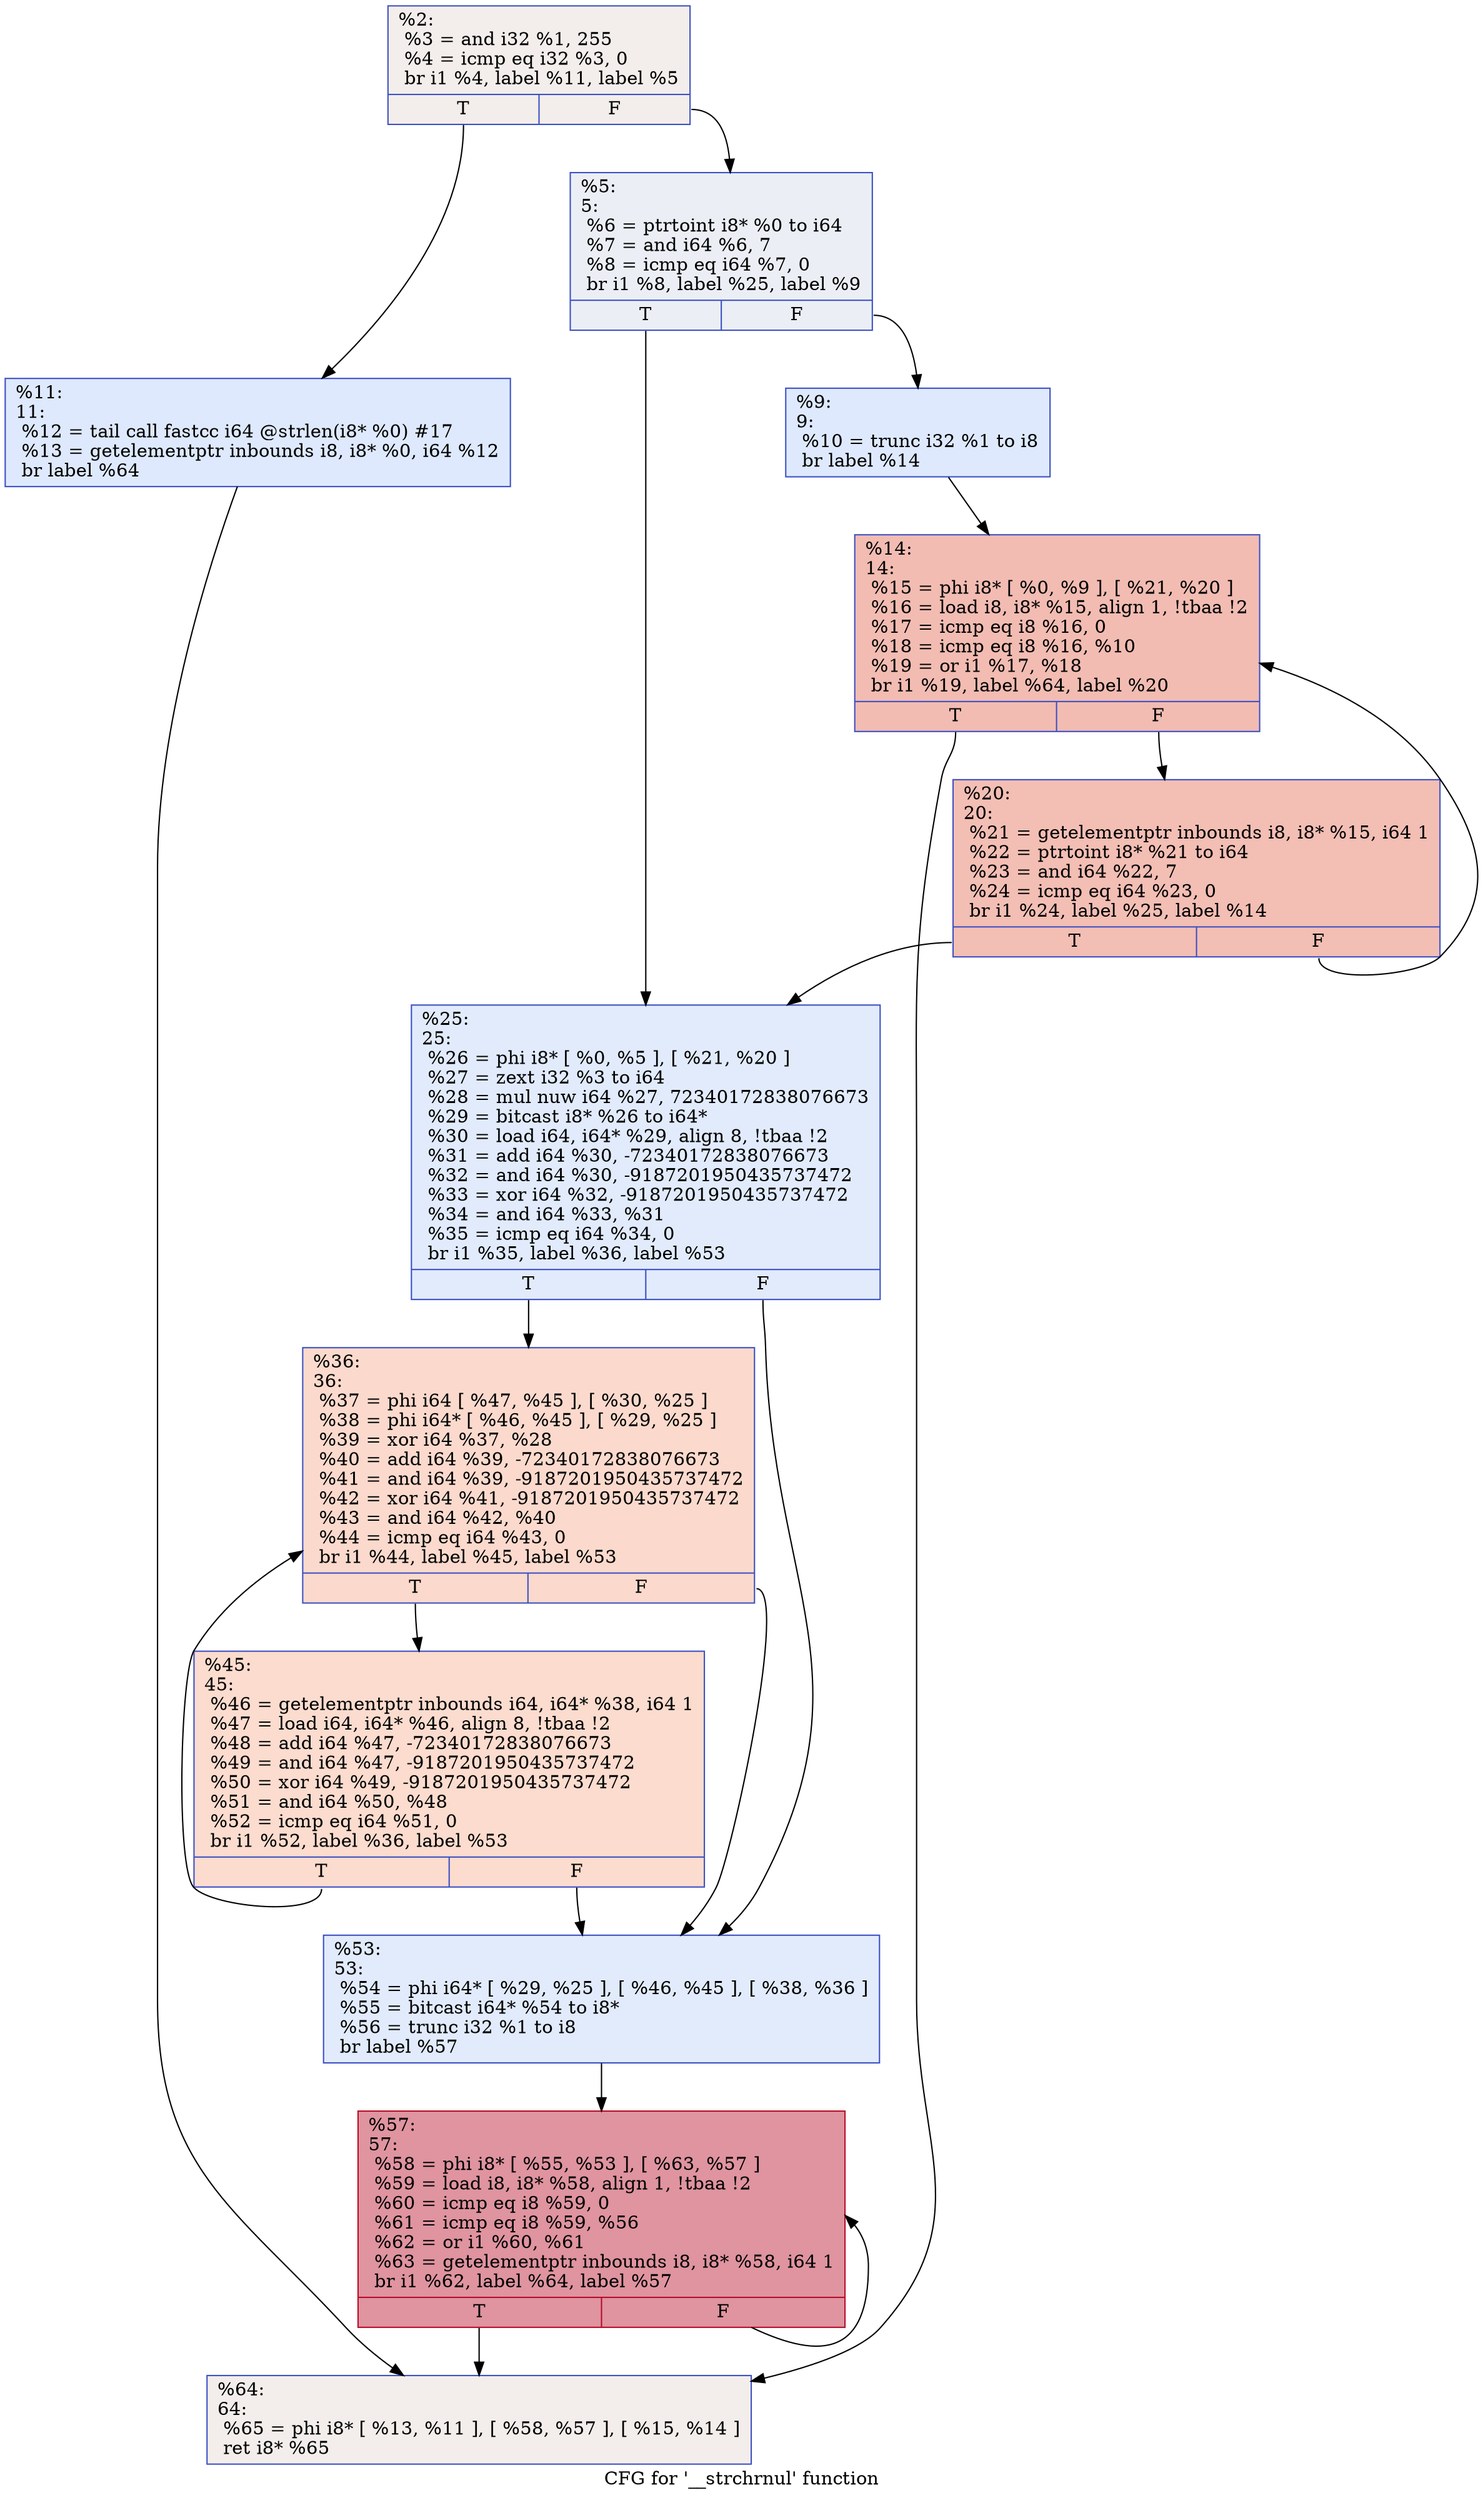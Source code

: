 digraph "CFG for '__strchrnul' function" {
	label="CFG for '__strchrnul' function";

	Node0x1275ec0 [shape=record,color="#3d50c3ff", style=filled, fillcolor="#e5d8d170",label="{%2:\l  %3 = and i32 %1, 255\l  %4 = icmp eq i32 %3, 0\l  br i1 %4, label %11, label %5\l|{<s0>T|<s1>F}}"];
	Node0x1275ec0:s0 -> Node0x1276080;
	Node0x1275ec0:s1 -> Node0x1275fe0;
	Node0x1275fe0 [shape=record,color="#3d50c3ff", style=filled, fillcolor="#d1dae970",label="{%5:\l5:                                                \l  %6 = ptrtoint i8* %0 to i64\l  %7 = and i64 %6, 7\l  %8 = icmp eq i64 %7, 0\l  br i1 %8, label %25, label %9\l|{<s0>T|<s1>F}}"];
	Node0x1275fe0:s0 -> Node0x1276170;
	Node0x1275fe0:s1 -> Node0x1276030;
	Node0x1276030 [shape=record,color="#3d50c3ff", style=filled, fillcolor="#b5cdfa70",label="{%9:\l9:                                                \l  %10 = trunc i32 %1 to i8\l  br label %14\l}"];
	Node0x1276030 -> Node0x12760d0;
	Node0x1276080 [shape=record,color="#3d50c3ff", style=filled, fillcolor="#b5cdfa70",label="{%11:\l11:                                               \l  %12 = tail call fastcc i64 @strlen(i8* %0) #17\l  %13 = getelementptr inbounds i8, i8* %0, i64 %12\l  br label %64\l}"];
	Node0x1276080 -> Node0x1276300;
	Node0x12760d0 [shape=record,color="#3d50c3ff", style=filled, fillcolor="#e1675170",label="{%14:\l14:                                               \l  %15 = phi i8* [ %0, %9 ], [ %21, %20 ]\l  %16 = load i8, i8* %15, align 1, !tbaa !2\l  %17 = icmp eq i8 %16, 0\l  %18 = icmp eq i8 %16, %10\l  %19 = or i1 %17, %18\l  br i1 %19, label %64, label %20\l|{<s0>T|<s1>F}}"];
	Node0x12760d0:s0 -> Node0x1276300;
	Node0x12760d0:s1 -> Node0x1276120;
	Node0x1276120 [shape=record,color="#3d50c3ff", style=filled, fillcolor="#e36c5570",label="{%20:\l20:                                               \l  %21 = getelementptr inbounds i8, i8* %15, i64 1\l  %22 = ptrtoint i8* %21 to i64\l  %23 = and i64 %22, 7\l  %24 = icmp eq i64 %23, 0\l  br i1 %24, label %25, label %14\l|{<s0>T|<s1>F}}"];
	Node0x1276120:s0 -> Node0x1276170;
	Node0x1276120:s1 -> Node0x12760d0;
	Node0x1276170 [shape=record,color="#3d50c3ff", style=filled, fillcolor="#bbd1f870",label="{%25:\l25:                                               \l  %26 = phi i8* [ %0, %5 ], [ %21, %20 ]\l  %27 = zext i32 %3 to i64\l  %28 = mul nuw i64 %27, 72340172838076673\l  %29 = bitcast i8* %26 to i64*\l  %30 = load i64, i64* %29, align 8, !tbaa !2\l  %31 = add i64 %30, -72340172838076673\l  %32 = and i64 %30, -9187201950435737472\l  %33 = xor i64 %32, -9187201950435737472\l  %34 = and i64 %33, %31\l  %35 = icmp eq i64 %34, 0\l  br i1 %35, label %36, label %53\l|{<s0>T|<s1>F}}"];
	Node0x1276170:s0 -> Node0x12761c0;
	Node0x1276170:s1 -> Node0x1276260;
	Node0x12761c0 [shape=record,color="#3d50c3ff", style=filled, fillcolor="#f7ac8e70",label="{%36:\l36:                                               \l  %37 = phi i64 [ %47, %45 ], [ %30, %25 ]\l  %38 = phi i64* [ %46, %45 ], [ %29, %25 ]\l  %39 = xor i64 %37, %28\l  %40 = add i64 %39, -72340172838076673\l  %41 = and i64 %39, -9187201950435737472\l  %42 = xor i64 %41, -9187201950435737472\l  %43 = and i64 %42, %40\l  %44 = icmp eq i64 %43, 0\l  br i1 %44, label %45, label %53\l|{<s0>T|<s1>F}}"];
	Node0x12761c0:s0 -> Node0x1276210;
	Node0x12761c0:s1 -> Node0x1276260;
	Node0x1276210 [shape=record,color="#3d50c3ff", style=filled, fillcolor="#f7af9170",label="{%45:\l45:                                               \l  %46 = getelementptr inbounds i64, i64* %38, i64 1\l  %47 = load i64, i64* %46, align 8, !tbaa !2\l  %48 = add i64 %47, -72340172838076673\l  %49 = and i64 %47, -9187201950435737472\l  %50 = xor i64 %49, -9187201950435737472\l  %51 = and i64 %50, %48\l  %52 = icmp eq i64 %51, 0\l  br i1 %52, label %36, label %53\l|{<s0>T|<s1>F}}"];
	Node0x1276210:s0 -> Node0x12761c0;
	Node0x1276210:s1 -> Node0x1276260;
	Node0x1276260 [shape=record,color="#3d50c3ff", style=filled, fillcolor="#bbd1f870",label="{%53:\l53:                                               \l  %54 = phi i64* [ %29, %25 ], [ %46, %45 ], [ %38, %36 ]\l  %55 = bitcast i64* %54 to i8*\l  %56 = trunc i32 %1 to i8\l  br label %57\l}"];
	Node0x1276260 -> Node0x12762b0;
	Node0x12762b0 [shape=record,color="#b70d28ff", style=filled, fillcolor="#b70d2870",label="{%57:\l57:                                               \l  %58 = phi i8* [ %55, %53 ], [ %63, %57 ]\l  %59 = load i8, i8* %58, align 1, !tbaa !2\l  %60 = icmp eq i8 %59, 0\l  %61 = icmp eq i8 %59, %56\l  %62 = or i1 %60, %61\l  %63 = getelementptr inbounds i8, i8* %58, i64 1\l  br i1 %62, label %64, label %57\l|{<s0>T|<s1>F}}"];
	Node0x12762b0:s0 -> Node0x1276300;
	Node0x12762b0:s1 -> Node0x12762b0;
	Node0x1276300 [shape=record,color="#3d50c3ff", style=filled, fillcolor="#e5d8d170",label="{%64:\l64:                                               \l  %65 = phi i8* [ %13, %11 ], [ %58, %57 ], [ %15, %14 ]\l  ret i8* %65\l}"];
}
